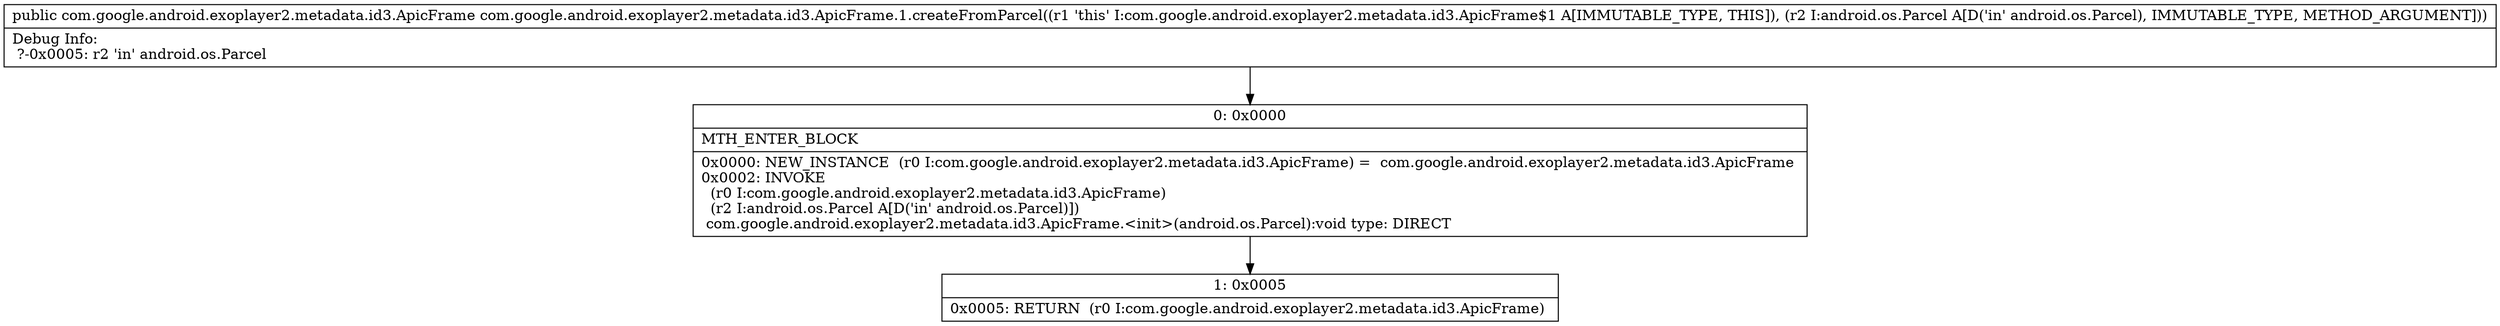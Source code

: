 digraph "CFG forcom.google.android.exoplayer2.metadata.id3.ApicFrame.1.createFromParcel(Landroid\/os\/Parcel;)Lcom\/google\/android\/exoplayer2\/metadata\/id3\/ApicFrame;" {
Node_0 [shape=record,label="{0\:\ 0x0000|MTH_ENTER_BLOCK\l|0x0000: NEW_INSTANCE  (r0 I:com.google.android.exoplayer2.metadata.id3.ApicFrame) =  com.google.android.exoplayer2.metadata.id3.ApicFrame \l0x0002: INVOKE  \l  (r0 I:com.google.android.exoplayer2.metadata.id3.ApicFrame)\l  (r2 I:android.os.Parcel A[D('in' android.os.Parcel)])\l com.google.android.exoplayer2.metadata.id3.ApicFrame.\<init\>(android.os.Parcel):void type: DIRECT \l}"];
Node_1 [shape=record,label="{1\:\ 0x0005|0x0005: RETURN  (r0 I:com.google.android.exoplayer2.metadata.id3.ApicFrame) \l}"];
MethodNode[shape=record,label="{public com.google.android.exoplayer2.metadata.id3.ApicFrame com.google.android.exoplayer2.metadata.id3.ApicFrame.1.createFromParcel((r1 'this' I:com.google.android.exoplayer2.metadata.id3.ApicFrame$1 A[IMMUTABLE_TYPE, THIS]), (r2 I:android.os.Parcel A[D('in' android.os.Parcel), IMMUTABLE_TYPE, METHOD_ARGUMENT]))  | Debug Info:\l  ?\-0x0005: r2 'in' android.os.Parcel\l}"];
MethodNode -> Node_0;
Node_0 -> Node_1;
}

